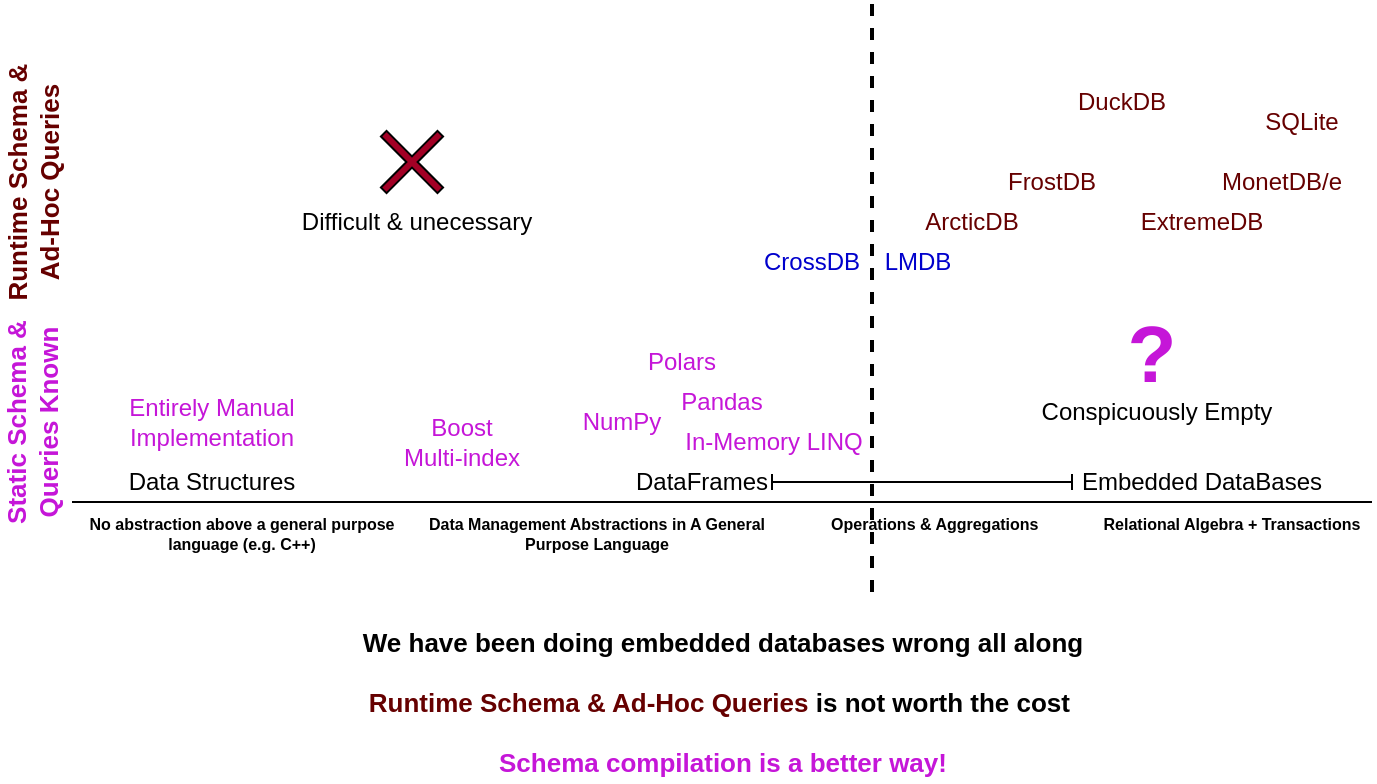 <mxfile version="20.3.0" type="device"><diagram id="unF_wlMiWg0aBAhUbvfF" name="Page-1"><mxGraphModel dx="760" dy="1741" grid="1" gridSize="10" guides="1" tooltips="1" connect="1" arrows="1" fold="1" page="1" pageScale="1" pageWidth="850" pageHeight="1100" math="0" shadow="0"><root><mxCell id="0"/><mxCell id="1" parent="0"/><mxCell id="113" value="" style="endArrow=none;dashed=1;html=1;strokeWidth=2;fontSize=13;fontColor=#C516D8;" parent="1" edge="1"><mxGeometry width="50" height="50" relative="1" as="geometry"><mxPoint x="500" y="165" as="sourcePoint"/><mxPoint x="500" y="-130" as="targetPoint"/></mxGeometry></mxCell><mxCell id="68" value="" style="endArrow=none;html=1;exitX=0;exitY=0;exitDx=0;exitDy=0;" parent="1" source="70" edge="1"><mxGeometry width="50" height="50" relative="1" as="geometry"><mxPoint x="-70" y="120" as="sourcePoint"/><mxPoint x="750" y="120" as="targetPoint"/></mxGeometry></mxCell><mxCell id="69" value="Relational Algebra + Transactions" style="text;html=1;strokeColor=none;fillColor=none;align=center;verticalAlign=top;whiteSpace=wrap;rounded=0;fontSize=8;fontStyle=1;fontColor=#000000;" parent="1" vertex="1"><mxGeometry x="610" y="120" width="140" height="30" as="geometry"/></mxCell><mxCell id="70" value="No abstraction above a general purpose language (e.g. C++)" style="text;html=1;strokeColor=none;fillColor=none;align=center;verticalAlign=top;whiteSpace=wrap;rounded=0;fontSize=8;fontStyle=1;fontColor=#000000;" parent="1" vertex="1"><mxGeometry x="100" y="120" width="170" height="30" as="geometry"/></mxCell><mxCell id="71" value="Data Management Abstractions in A General Purpose Language" style="text;html=1;strokeColor=none;fillColor=none;align=center;verticalAlign=top;whiteSpace=wrap;rounded=0;fontSize=8;fontStyle=1;fontColor=#000000;" parent="1" vertex="1"><mxGeometry x="275" y="120" width="175" height="30" as="geometry"/></mxCell><mxCell id="72" value="Data Structures" style="text;html=1;strokeColor=none;fillColor=none;align=center;verticalAlign=middle;whiteSpace=wrap;rounded=0;fontColor=#000000;" parent="1" vertex="1"><mxGeometry x="100" y="100" width="140" height="20" as="geometry"/></mxCell><mxCell id="73" style="edgeStyle=none;html=1;exitX=1;exitY=0.5;exitDx=0;exitDy=0;entryX=0;entryY=0.5;entryDx=0;entryDy=0;fontSize=8;startArrow=baseDash;startFill=0;endArrow=baseDash;endFill=0;" parent="1" source="74" target="75" edge="1"><mxGeometry relative="1" as="geometry"/></mxCell><mxCell id="74" value="DataFrames" style="text;html=1;strokeColor=none;fillColor=none;align=center;verticalAlign=middle;whiteSpace=wrap;rounded=0;fontColor=#000000;" parent="1" vertex="1"><mxGeometry x="380" y="100" width="70" height="20" as="geometry"/></mxCell><mxCell id="75" value="Embedded DataBases" style="text;html=1;strokeColor=none;fillColor=none;align=center;verticalAlign=middle;whiteSpace=wrap;rounded=0;fontColor=#000000;" parent="1" vertex="1"><mxGeometry x="600" y="100" width="130" height="20" as="geometry"/></mxCell><mxCell id="80" value="Entirely Manual Implementation" style="text;html=1;strokeColor=none;fillColor=none;align=center;verticalAlign=middle;whiteSpace=wrap;rounded=0;fontColor=#C516D8;" parent="1" vertex="1"><mxGeometry x="100" y="70" width="140" height="20" as="geometry"/></mxCell><mxCell id="81" value="In-Memory LINQ" style="text;html=1;strokeColor=none;fillColor=none;align=center;verticalAlign=middle;whiteSpace=wrap;rounded=0;fontColor=#C516D8;" parent="1" vertex="1"><mxGeometry x="400" y="80" width="101.5" height="20" as="geometry"/></mxCell><mxCell id="82" value="Polars" style="text;html=1;strokeColor=none;fillColor=none;align=center;verticalAlign=middle;whiteSpace=wrap;rounded=0;fontColor=#C516D8;" parent="1" vertex="1"><mxGeometry x="380" y="40" width="50" height="20" as="geometry"/></mxCell><mxCell id="83" value="Pandas" style="text;html=1;strokeColor=none;fillColor=none;align=center;verticalAlign=middle;whiteSpace=wrap;rounded=0;fontColor=#C516D8;" parent="1" vertex="1"><mxGeometry x="400" y="60" width="50" height="20" as="geometry"/></mxCell><mxCell id="85" value="LMDB" style="text;html=1;strokeColor=none;fillColor=none;align=center;verticalAlign=middle;whiteSpace=wrap;rounded=0;fontColor=#0000CC;" parent="1" vertex="1"><mxGeometry x="497.5" y="-10" width="50" height="20" as="geometry"/></mxCell><mxCell id="86" value="SQLite" style="text;html=1;strokeColor=none;fillColor=none;align=center;verticalAlign=middle;whiteSpace=wrap;rounded=0;fontColor=#660000;" parent="1" vertex="1"><mxGeometry x="690" y="-80" width="50" height="20" as="geometry"/></mxCell><mxCell id="87" value="DuckDB" style="text;html=1;strokeColor=none;fillColor=none;align=center;verticalAlign=middle;whiteSpace=wrap;rounded=0;fontColor=#660000;" parent="1" vertex="1"><mxGeometry x="600" y="-90" width="50" height="20" as="geometry"/></mxCell><mxCell id="89" value="MonetDB/e" style="text;html=1;strokeColor=none;fillColor=none;align=center;verticalAlign=middle;whiteSpace=wrap;rounded=0;fontColor=#660000;" parent="1" vertex="1"><mxGeometry x="680" y="-50" width="50" height="20" as="geometry"/></mxCell><mxCell id="92" value="FrostDB" style="text;html=1;strokeColor=none;fillColor=none;align=center;verticalAlign=middle;whiteSpace=wrap;rounded=0;fontColor=#660000;" parent="1" vertex="1"><mxGeometry x="565" y="-50" width="50" height="20" as="geometry"/></mxCell><mxCell id="93" value="NumPy" style="text;html=1;strokeColor=none;fillColor=none;align=center;verticalAlign=middle;whiteSpace=wrap;rounded=0;fontColor=#C516D8;" parent="1" vertex="1"><mxGeometry x="350" y="70" width="50" height="20" as="geometry"/></mxCell><mxCell id="95" value="CrossDB" style="text;html=1;strokeColor=none;fillColor=none;align=center;verticalAlign=middle;whiteSpace=wrap;rounded=0;fontColor=#0000CC;" parent="1" vertex="1"><mxGeometry x="440" y="-10" width="60" height="20" as="geometry"/></mxCell><mxCell id="96" value="Boost&lt;br&gt;Multi-index" style="text;html=1;strokeColor=none;fillColor=none;align=center;verticalAlign=middle;whiteSpace=wrap;rounded=0;fontColor=#C516D8;" parent="1" vertex="1"><mxGeometry x="255" y="80" width="80" height="20" as="geometry"/></mxCell><mxCell id="97" value="Operations &amp;amp; Aggregations&amp;nbsp;" style="text;html=1;strokeColor=none;fillColor=none;align=center;verticalAlign=top;whiteSpace=wrap;rounded=0;fontSize=8;fontStyle=1;fontColor=#000000;" parent="1" vertex="1"><mxGeometry x="475" y="120" width="115" height="20" as="geometry"/></mxCell><mxCell id="100" value="Static Schema &amp;amp; &lt;br&gt;Queries Known" style="text;html=1;strokeColor=none;fillColor=none;align=center;verticalAlign=middle;whiteSpace=wrap;rounded=0;fontColor=#C516D8;fontStyle=1;fontSize=13;rotation=-90;" parent="1" vertex="1"><mxGeometry x="20" y="70" width="120" height="20" as="geometry"/></mxCell><mxCell id="101" value="&lt;font color=&quot;#660000&quot; style=&quot;font-size: 13px;&quot;&gt;Runtime Schema &amp;amp; &lt;br&gt;Ad-Hoc Queries&lt;/font&gt;" style="text;html=1;strokeColor=none;fillColor=none;align=center;verticalAlign=middle;whiteSpace=wrap;rounded=0;fontColor=#C516D8;fontStyle=1;fontSize=13;rotation=-90;" parent="1" vertex="1"><mxGeometry x="6.06" y="-50" width="148.94" height="20" as="geometry"/></mxCell><mxCell id="109" value="&lt;font style=&quot;font-size: 13px;&quot;&gt;We have been doing embedded databases wrong all along&lt;/font&gt;" style="text;html=1;strokeColor=none;fillColor=none;align=center;verticalAlign=middle;whiteSpace=wrap;rounded=0;fontColor=#000000;fontStyle=1;fontSize=13;" parent="1" vertex="1"><mxGeometry x="155" y="180" width="540.64" height="20" as="geometry"/></mxCell><mxCell id="110" value="&lt;font color=&quot;#660000&quot; style=&quot;font-size: 13px;&quot;&gt;Runtime Schema &amp;amp; Ad-Hoc Queries &lt;/font&gt;&lt;font color=&quot;#000000&quot; style=&quot;font-size: 13px;&quot;&gt;is not worth the cost&lt;/font&gt;&lt;font color=&quot;#660000&quot; style=&quot;font-size: 13px;&quot;&gt;&amp;nbsp;&lt;/font&gt;" style="text;html=1;strokeColor=none;fillColor=none;align=center;verticalAlign=middle;whiteSpace=wrap;rounded=0;fontColor=#C516D8;fontStyle=1;fontSize=13;" parent="1" vertex="1"><mxGeometry x="155" y="210" width="540.64" height="20" as="geometry"/></mxCell><mxCell id="111" value="&lt;font style=&quot;font-size: 13px;&quot;&gt;Schema compilation is a better way!&lt;/font&gt;" style="text;html=1;strokeColor=none;fillColor=none;align=center;verticalAlign=middle;whiteSpace=wrap;rounded=0;fontColor=#C516D8;fontStyle=1;fontSize=13;" parent="1" vertex="1"><mxGeometry x="155" y="240" width="540.64" height="20" as="geometry"/></mxCell><mxCell id="5eeCJY4S87DXX6dZWtL2-113" value="ExtremeDB" style="text;html=1;strokeColor=none;fillColor=none;align=center;verticalAlign=middle;whiteSpace=wrap;rounded=0;fontColor=#660000;" parent="1" vertex="1"><mxGeometry x="640" y="-30" width="50" height="20" as="geometry"/></mxCell><mxCell id="5eeCJY4S87DXX6dZWtL2-114" value="ArcticDB" style="text;html=1;strokeColor=none;fillColor=none;align=center;verticalAlign=middle;whiteSpace=wrap;rounded=0;fontColor=#660000;" parent="1" vertex="1"><mxGeometry x="525" y="-30" width="50" height="20" as="geometry"/></mxCell><mxCell id="5eeCJY4S87DXX6dZWtL2-117" value="&lt;font style=&quot;font-size: 40px;&quot;&gt;&lt;b style=&quot;font-size: 40px;&quot;&gt;?&lt;/b&gt;&lt;/font&gt;" style="text;html=1;strokeColor=none;fillColor=none;align=center;verticalAlign=middle;whiteSpace=wrap;rounded=0;fontSize=40;fontColor=#C516D8;" parent="1" vertex="1"><mxGeometry x="610" y="30" width="60" height="30" as="geometry"/></mxCell><mxCell id="hfSj82cLl0Z3Coti2HXz-113" value="" style="shape=cross;whiteSpace=wrap;html=1;size=0.099;rotation=-45;fillColor=#a20025;fontColor=#ffffff;strokeColor=#000000;" vertex="1" parent="1"><mxGeometry x="250" y="-70" width="40" height="40" as="geometry"/></mxCell><mxCell id="hfSj82cLl0Z3Coti2HXz-114" value="Difficult &amp;amp; unecessary" style="text;html=1;strokeColor=none;fillColor=none;align=center;verticalAlign=middle;whiteSpace=wrap;rounded=0;fontColor=#000000;" vertex="1" parent="1"><mxGeometry x="195" y="-35" width="155" height="30" as="geometry"/></mxCell><mxCell id="hfSj82cLl0Z3Coti2HXz-115" value="Conspicuously Empty" style="text;html=1;strokeColor=none;fillColor=none;align=center;verticalAlign=middle;whiteSpace=wrap;rounded=0;fontColor=#000000;" vertex="1" parent="1"><mxGeometry x="565" y="60" width="155" height="30" as="geometry"/></mxCell></root></mxGraphModel></diagram></mxfile>